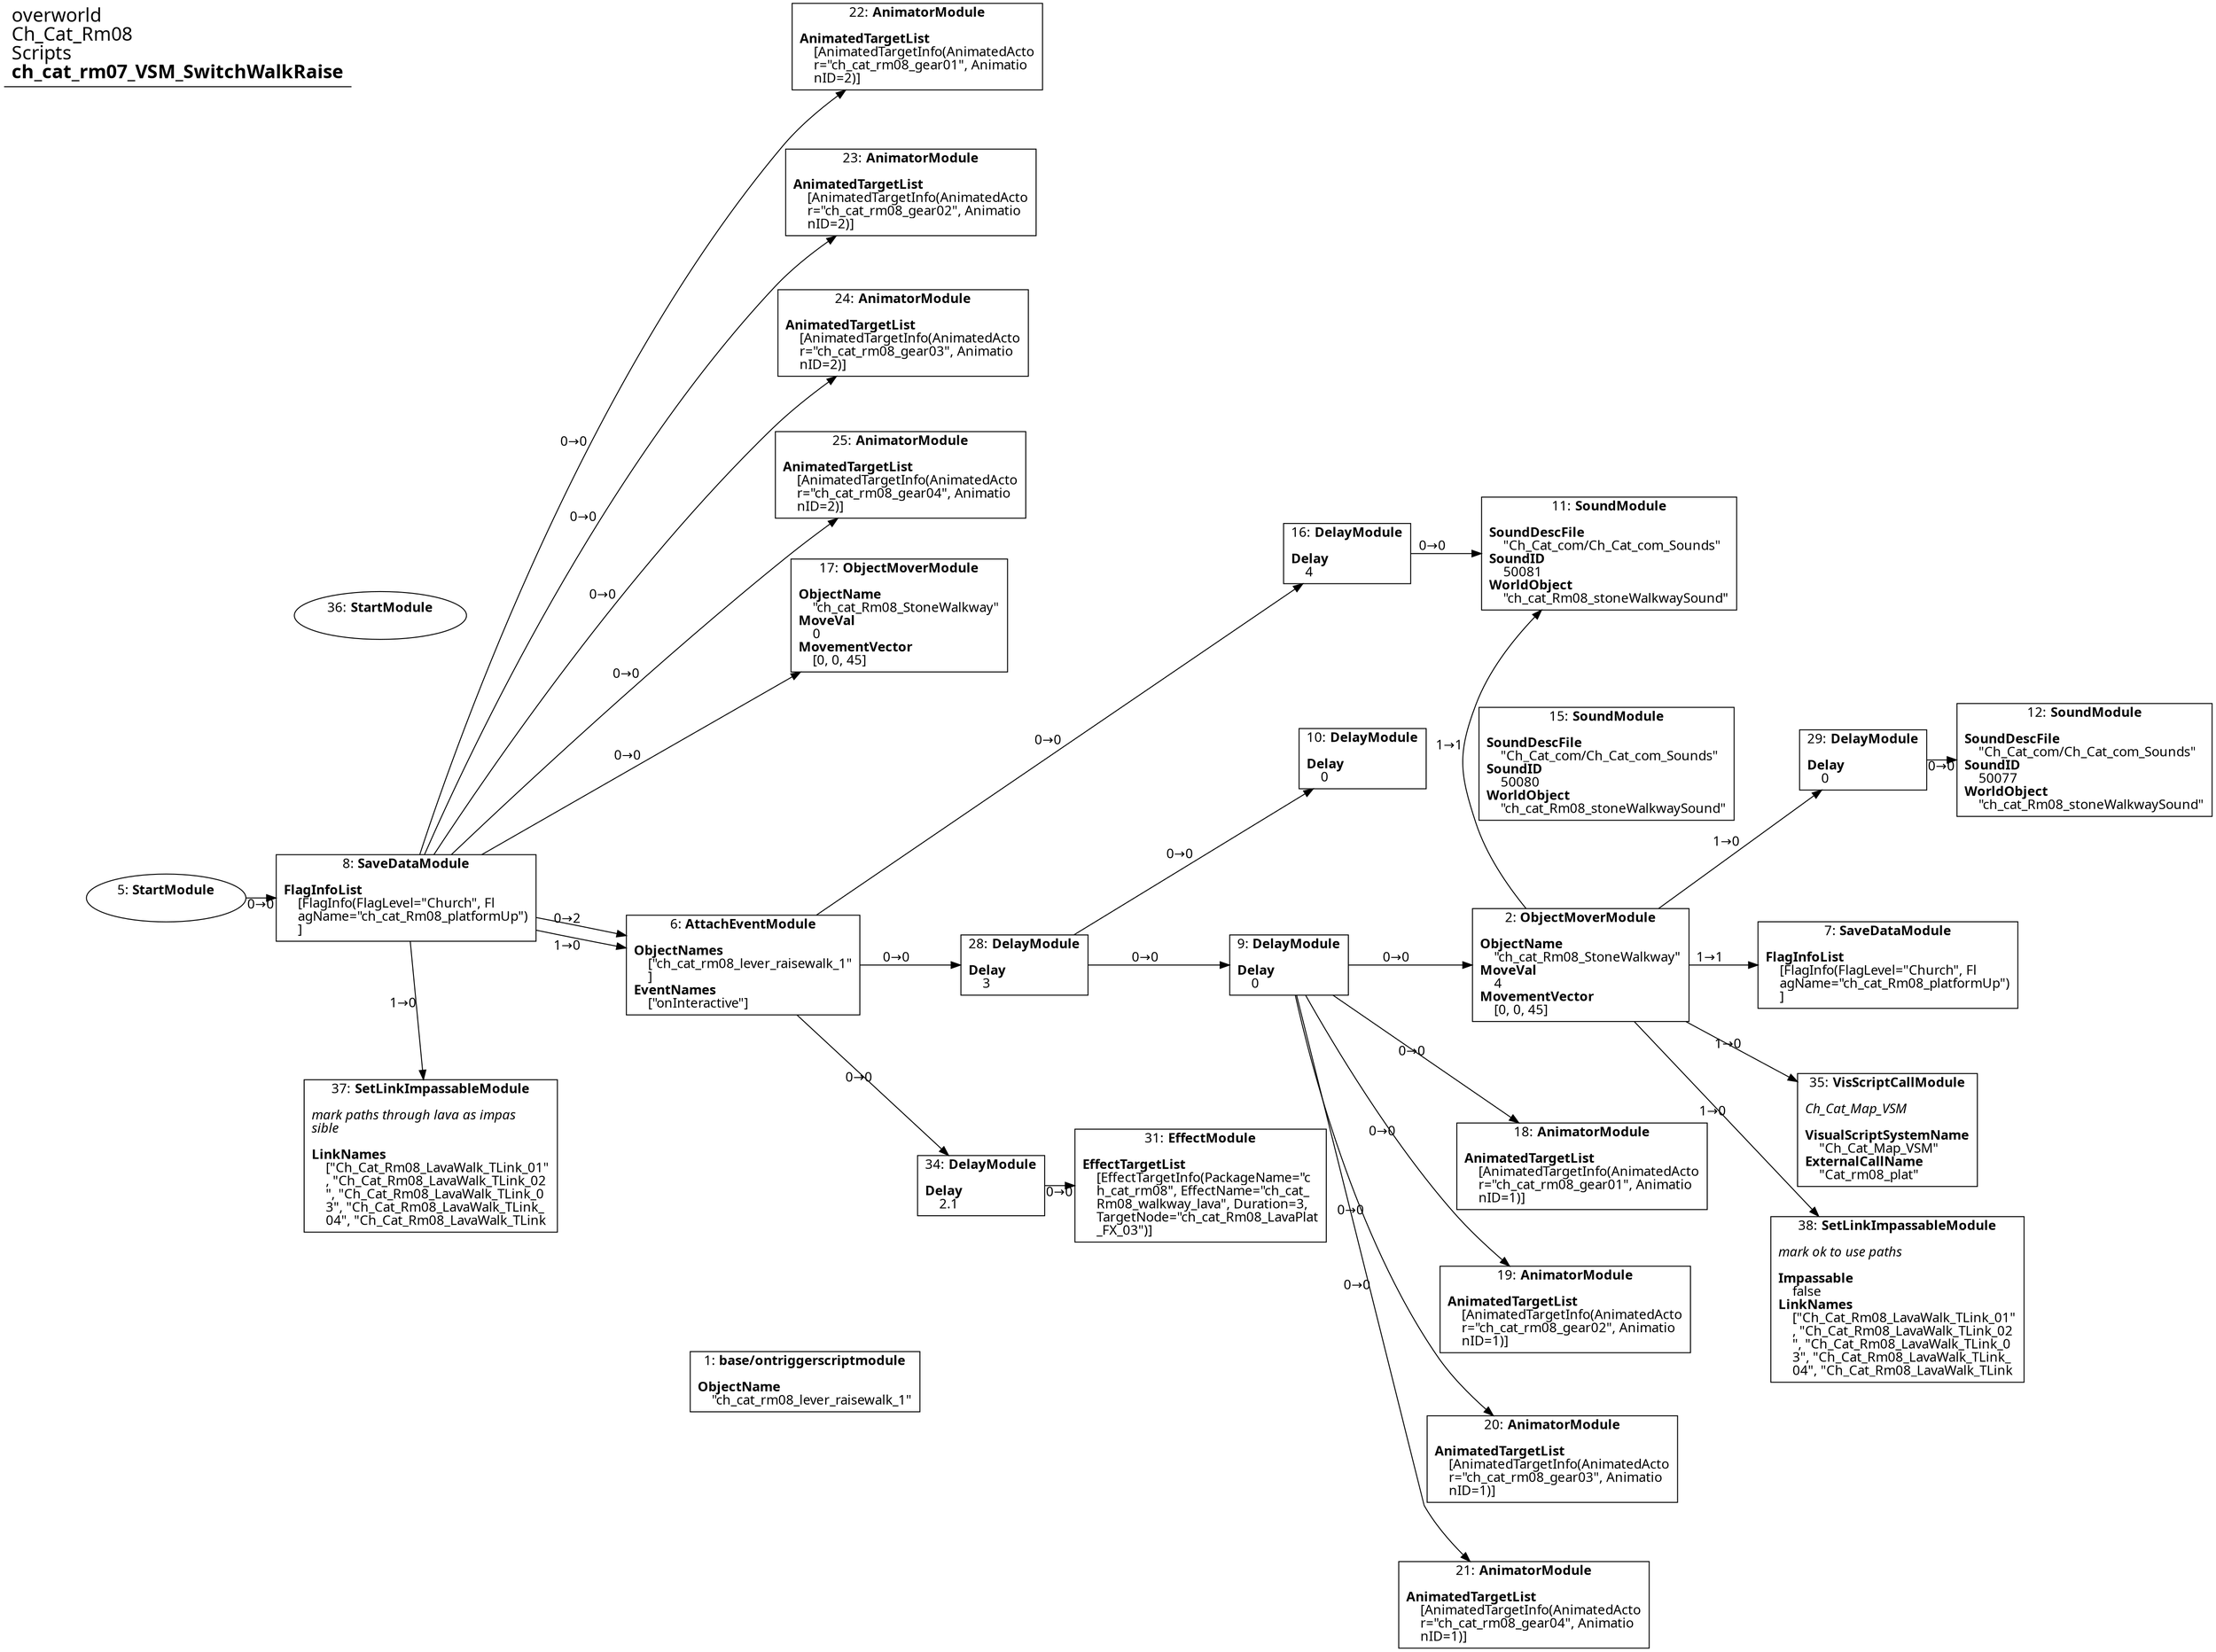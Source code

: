 digraph {
    layout = fdp;
    overlap = prism;
    sep = "+16";
    splines = spline;

    node [ shape = box ];

    graph [ fontname = "Segoe UI" ];
    node [ fontname = "Segoe UI" ];
    edge [ fontname = "Segoe UI" ];

    1 [ label = <1: <b>base/ontriggerscriptmodule</b><br/><br/><b>ObjectName</b><br align="left"/>    &quot;ch_cat_rm08_lever_raisewalk_1&quot;<br align="left"/>> ];
    1 [ pos = "-0.040000003,-0.395!" ];

    2 [ label = <2: <b>ObjectMoverModule</b><br/><br/><b>ObjectName</b><br align="left"/>    &quot;ch_cat_Rm08_StoneWalkway&quot;<br align="left"/><b>MoveVal</b><br align="left"/>    4<br align="left"/><b>MovementVector</b><br align="left"/>    [0, 0, 45]<br align="left"/>> ];
    2 [ pos = "0.56100005,-0.072000004!" ];
    2 -> 7 [ label = "1→1" ];
    2 -> 29 [ label = "1→0" ];
    2 -> 35 [ label = "1→0" ];
    2 -> 38 [ label = "1→0" ];
    2 -> 11 [ label = "1→1" ];

    5 [ label = <5: <b>StartModule</b><br/><br/>> ];
    5 [ shape = oval ]
    5 [ pos = "-0.52500004,-0.020000001!" ];
    5 -> 8 [ label = "0→0" ];

    6 [ label = <6: <b>AttachEventModule</b><br/><br/><b>ObjectNames</b><br align="left"/>    [&quot;ch_cat_rm08_lever_raisewalk_1&quot;<br align="left"/>    ]<br align="left"/><b>EventNames</b><br align="left"/>    [&quot;onInteractive&quot;]<br align="left"/>> ];
    6 [ pos = "-0.08800001,-0.072000004!" ];
    6 -> 28 [ label = "0→0" ];
    6 -> 16 [ label = "0→0" ];
    6 -> 34 [ label = "0→0" ];

    7 [ label = <7: <b>SaveDataModule</b><br/><br/><b>FlagInfoList</b><br align="left"/>    [FlagInfo(FlagLevel=&quot;Church&quot;, Fl<br align="left"/>    agName=&quot;ch_cat_Rm08_platformUp&quot;)<br align="left"/>    ]<br align="left"/>> ];
    7 [ pos = "0.799,-0.072000004!" ];

    8 [ label = <8: <b>SaveDataModule</b><br/><br/><b>FlagInfoList</b><br align="left"/>    [FlagInfo(FlagLevel=&quot;Church&quot;, Fl<br align="left"/>    agName=&quot;ch_cat_Rm08_platformUp&quot;)<br align="left"/>    ]<br align="left"/>> ];
    8 [ pos = "-0.35900003,-0.020000001!" ];
    8 -> 17 [ label = "0→0" ];
    8 -> 25 [ label = "0→0" ];
    8 -> 24 [ label = "0→0" ];
    8 -> 23 [ label = "0→0" ];
    8 -> 22 [ label = "0→0" ];
    8 -> 6 [ label = "0→2" ];
    8 -> 6 [ label = "1→0" ];
    8 -> 37 [ label = "1→0" ];

    9 [ label = <9: <b>DelayModule</b><br/><br/><b>Delay</b><br align="left"/>    0<br align="left"/>> ];
    9 [ pos = "0.335,-0.072000004!" ];
    9 -> 2 [ label = "0→0" ];
    9 -> 18 [ label = "0→0" ];
    9 -> 19 [ label = "0→0" ];
    9 -> 20 [ label = "0→0" ];
    9 -> 21 [ label = "0→0" ];

    10 [ label = <10: <b>DelayModule</b><br/><br/><b>Delay</b><br align="left"/>    0<br align="left"/>> ];
    10 [ pos = "0.39200002,0.08800001!" ];

    11 [ label = <11: <b>SoundModule</b><br/><br/><b>SoundDescFile</b><br align="left"/>    &quot;Ch_Cat_com/Ch_Cat_com_Sounds&quot;<br align="left"/><b>SoundID</b><br align="left"/>    50081<br align="left"/><b>WorldObject</b><br align="left"/>    &quot;ch_cat_Rm08_stoneWalkwaySound&quot;<br align="left"/>> ];
    11 [ pos = "0.583,0.24700001!" ];

    12 [ label = <12: <b>SoundModule</b><br/><br/><b>SoundDescFile</b><br align="left"/>    &quot;Ch_Cat_com/Ch_Cat_com_Sounds&quot;<br align="left"/><b>SoundID</b><br align="left"/>    50077<br align="left"/><b>WorldObject</b><br align="left"/>    &quot;ch_cat_Rm08_stoneWalkwaySound&quot;<br align="left"/>> ];
    12 [ pos = "0.93700004,0.087000005!" ];

    15 [ label = <15: <b>SoundModule</b><br/><br/><b>SoundDescFile</b><br align="left"/>    &quot;Ch_Cat_com/Ch_Cat_com_Sounds&quot;<br align="left"/><b>SoundID</b><br align="left"/>    50080<br align="left"/><b>WorldObject</b><br align="left"/>    &quot;ch_cat_Rm08_stoneWalkwaySound&quot;<br align="left"/>> ];
    15 [ pos = "0.58100003,0.08400001!" ];

    16 [ label = <16: <b>DelayModule</b><br/><br/><b>Delay</b><br align="left"/>    4<br align="left"/>> ];
    16 [ pos = "0.38000003,0.24700001!" ];
    16 -> 11 [ label = "0→0" ];

    17 [ label = <17: <b>ObjectMoverModule</b><br/><br/><b>ObjectName</b><br align="left"/>    &quot;ch_cat_Rm08_StoneWalkway&quot;<br align="left"/><b>MoveVal</b><br align="left"/>    0<br align="left"/><b>MovementVector</b><br align="left"/>    [0, 0, 45]<br align="left"/>> ];
    17 [ pos = "0.033,0.19900002!" ];

    18 [ label = <18: <b>AnimatorModule</b><br/><br/><b>AnimatedTargetList</b><br align="left"/>    [AnimatedTargetInfo(AnimatedActo<br align="left"/>    r=&quot;ch_cat_rm08_gear01&quot;, Animatio<br align="left"/>    nID=1)]<br align="left"/>> ];
    18 [ pos = "0.56200004,-0.22800002!" ];

    19 [ label = <19: <b>AnimatorModule</b><br/><br/><b>AnimatedTargetList</b><br align="left"/>    [AnimatedTargetInfo(AnimatedActo<br align="left"/>    r=&quot;ch_cat_rm08_gear02&quot;, Animatio<br align="left"/>    nID=1)]<br align="left"/>> ];
    19 [ pos = "0.549,-0.33900002!" ];

    20 [ label = <20: <b>AnimatorModule</b><br/><br/><b>AnimatedTargetList</b><br align="left"/>    [AnimatedTargetInfo(AnimatedActo<br align="left"/>    r=&quot;ch_cat_rm08_gear03&quot;, Animatio<br align="left"/>    nID=1)]<br align="left"/>> ];
    20 [ pos = "0.53900003,-0.455!" ];

    21 [ label = <21: <b>AnimatorModule</b><br/><br/><b>AnimatedTargetList</b><br align="left"/>    [AnimatedTargetInfo(AnimatedActo<br align="left"/>    r=&quot;ch_cat_rm08_gear04&quot;, Animatio<br align="left"/>    nID=1)]<br align="left"/>> ];
    21 [ pos = "0.517,-0.568!" ];

    22 [ label = <22: <b>AnimatorModule</b><br/><br/><b>AnimatedTargetList</b><br align="left"/>    [AnimatedTargetInfo(AnimatedActo<br align="left"/>    r=&quot;ch_cat_rm08_gear01&quot;, Animatio<br align="left"/>    nID=2)]<br align="left"/>> ];
    22 [ pos = "0.047000002,0.64000005!" ];

    23 [ label = <23: <b>AnimatorModule</b><br/><br/><b>AnimatedTargetList</b><br align="left"/>    [AnimatedTargetInfo(AnimatedActo<br align="left"/>    r=&quot;ch_cat_rm08_gear02&quot;, Animatio<br align="left"/>    nID=2)]<br align="left"/>> ];
    23 [ pos = "0.042000003,0.527!" ];

    24 [ label = <24: <b>AnimatorModule</b><br/><br/><b>AnimatedTargetList</b><br align="left"/>    [AnimatedTargetInfo(AnimatedActo<br align="left"/>    r=&quot;ch_cat_rm08_gear03&quot;, Animatio<br align="left"/>    nID=2)]<br align="left"/>> ];
    24 [ pos = "0.036000002,0.418!" ];

    25 [ label = <25: <b>AnimatorModule</b><br/><br/><b>AnimatedTargetList</b><br align="left"/>    [AnimatedTargetInfo(AnimatedActo<br align="left"/>    r=&quot;ch_cat_rm08_gear04&quot;, Animatio<br align="left"/>    nID=2)]<br align="left"/>> ];
    25 [ pos = "0.034,0.30800003!" ];

    28 [ label = <28: <b>DelayModule</b><br/><br/><b>Delay</b><br align="left"/>    3<br align="left"/>> ];
    28 [ pos = "0.13000001,-0.072000004!" ];
    28 -> 9 [ label = "0→0" ];
    28 -> 10 [ label = "0→0" ];

    29 [ label = <29: <b>DelayModule</b><br/><br/><b>Delay</b><br align="left"/>    0<br align="left"/>> ];
    29 [ pos = "0.794,0.087000005!" ];
    29 -> 12 [ label = "0→0" ];

    31 [ label = <31: <b>EffectModule</b><br/><br/><b>EffectTargetList</b><br align="left"/>    [EffectTargetInfo(PackageName=&quot;c<br align="left"/>    h_cat_rm08&quot;, EffectName=&quot;ch_cat_<br align="left"/>    Rm08_walkway_lava&quot;, Duration=3, <br align="left"/>    TargetNode=&quot;ch_cat_Rm08_LavaPlat<br align="left"/>    _FX_03&quot;)]<br align="left"/>> ];
    31 [ pos = "0.25,-0.24300002!" ];

    34 [ label = <34: <b>DelayModule</b><br/><br/><b>Delay</b><br align="left"/>    2.1<br align="left"/>> ];
    34 [ pos = "0.113000005,-0.24300002!" ];
    34 -> 31 [ label = "0→0" ];

    35 [ label = <35: <b>VisScriptCallModule</b><br/><br/><i>Ch_Cat_Map_VSM<br align="left"/></i><br align="left"/><b>VisualScriptSystemName</b><br align="left"/>    &quot;Ch_Cat_Map_VSM&quot;<br align="left"/><b>ExternalCallName</b><br align="left"/>    &quot;Cat_rm08_plat&quot;<br align="left"/>> ];
    35 [ pos = "0.8,-0.223!" ];

    36 [ label = <36: <b>StartModule</b><br/><br/>> ];
    36 [ shape = oval ]
    36 [ pos = "-0.36900002,0.19900002!" ];

    37 [ label = <37: <b>SetLinkImpassableModule</b><br/><br/><i>mark paths through lava as impas<br align="left"/>sible<br align="left"/></i><br align="left"/><b>LinkNames</b><br align="left"/>    [&quot;Ch_Cat_Rm08_LavaWalk_TLink_01&quot;<br align="left"/>    , &quot;Ch_Cat_Rm08_LavaWalk_TLink_02<br align="left"/>    &quot;, &quot;Ch_Cat_Rm08_LavaWalk_TLink_0<br align="left"/>    3&quot;, &quot;Ch_Cat_Rm08_LavaWalk_TLink_<br align="left"/>    04&quot;, &quot;Ch_Cat_Rm08_LavaWalk_TLink<br align="left"/>> ];
    37 [ pos = "-0.33,-0.22000001!" ];

    38 [ label = <38: <b>SetLinkImpassableModule</b><br/><br/><i>mark ok to use paths<br align="left"/></i><br align="left"/><b>Impassable</b><br align="left"/>    false<br align="left"/><b>LinkNames</b><br align="left"/>    [&quot;Ch_Cat_Rm08_LavaWalk_TLink_01&quot;<br align="left"/>    , &quot;Ch_Cat_Rm08_LavaWalk_TLink_02<br align="left"/>    &quot;, &quot;Ch_Cat_Rm08_LavaWalk_TLink_0<br align="left"/>    3&quot;, &quot;Ch_Cat_Rm08_LavaWalk_TLink_<br align="left"/>    04&quot;, &quot;Ch_Cat_Rm08_LavaWalk_TLink<br align="left"/>> ];
    38 [ pos = "0.80500007,-0.30800003!" ];

    title [ pos = "-0.526,0.64100003!" ];
    title [ shape = underline ];
    title [ label = <<font point-size="20">overworld<br align="left"/>Ch_Cat_Rm08<br align="left"/>Scripts<br align="left"/><b>ch_cat_rm07_VSM_SwitchWalkRaise</b><br align="left"/></font>> ];
}
